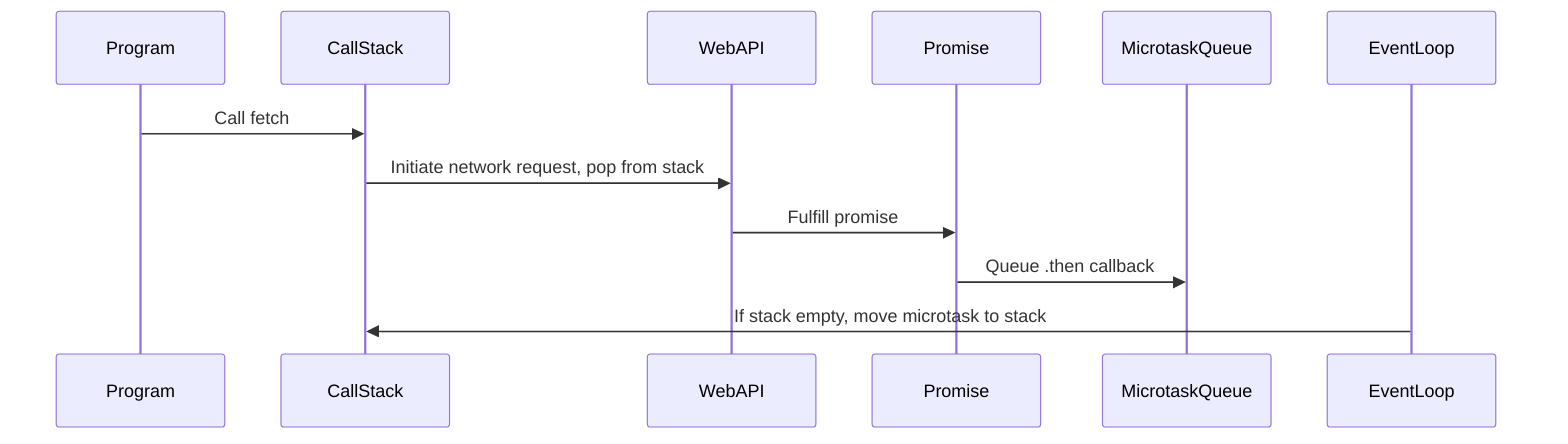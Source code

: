 sequenceDiagram
participant Program
participant CallStack
participant WebAPI
participant Promise
participant MicrotaskQueue
participant EventLoop
Program->>CallStack: Call fetch
CallStack->>WebAPI: Initiate network request, pop from stack
WebAPI->>Promise: Fulfill promise
Promise->>MicrotaskQueue: Queue .then callback
EventLoop->>CallStack: If stack empty, move microtask to stack